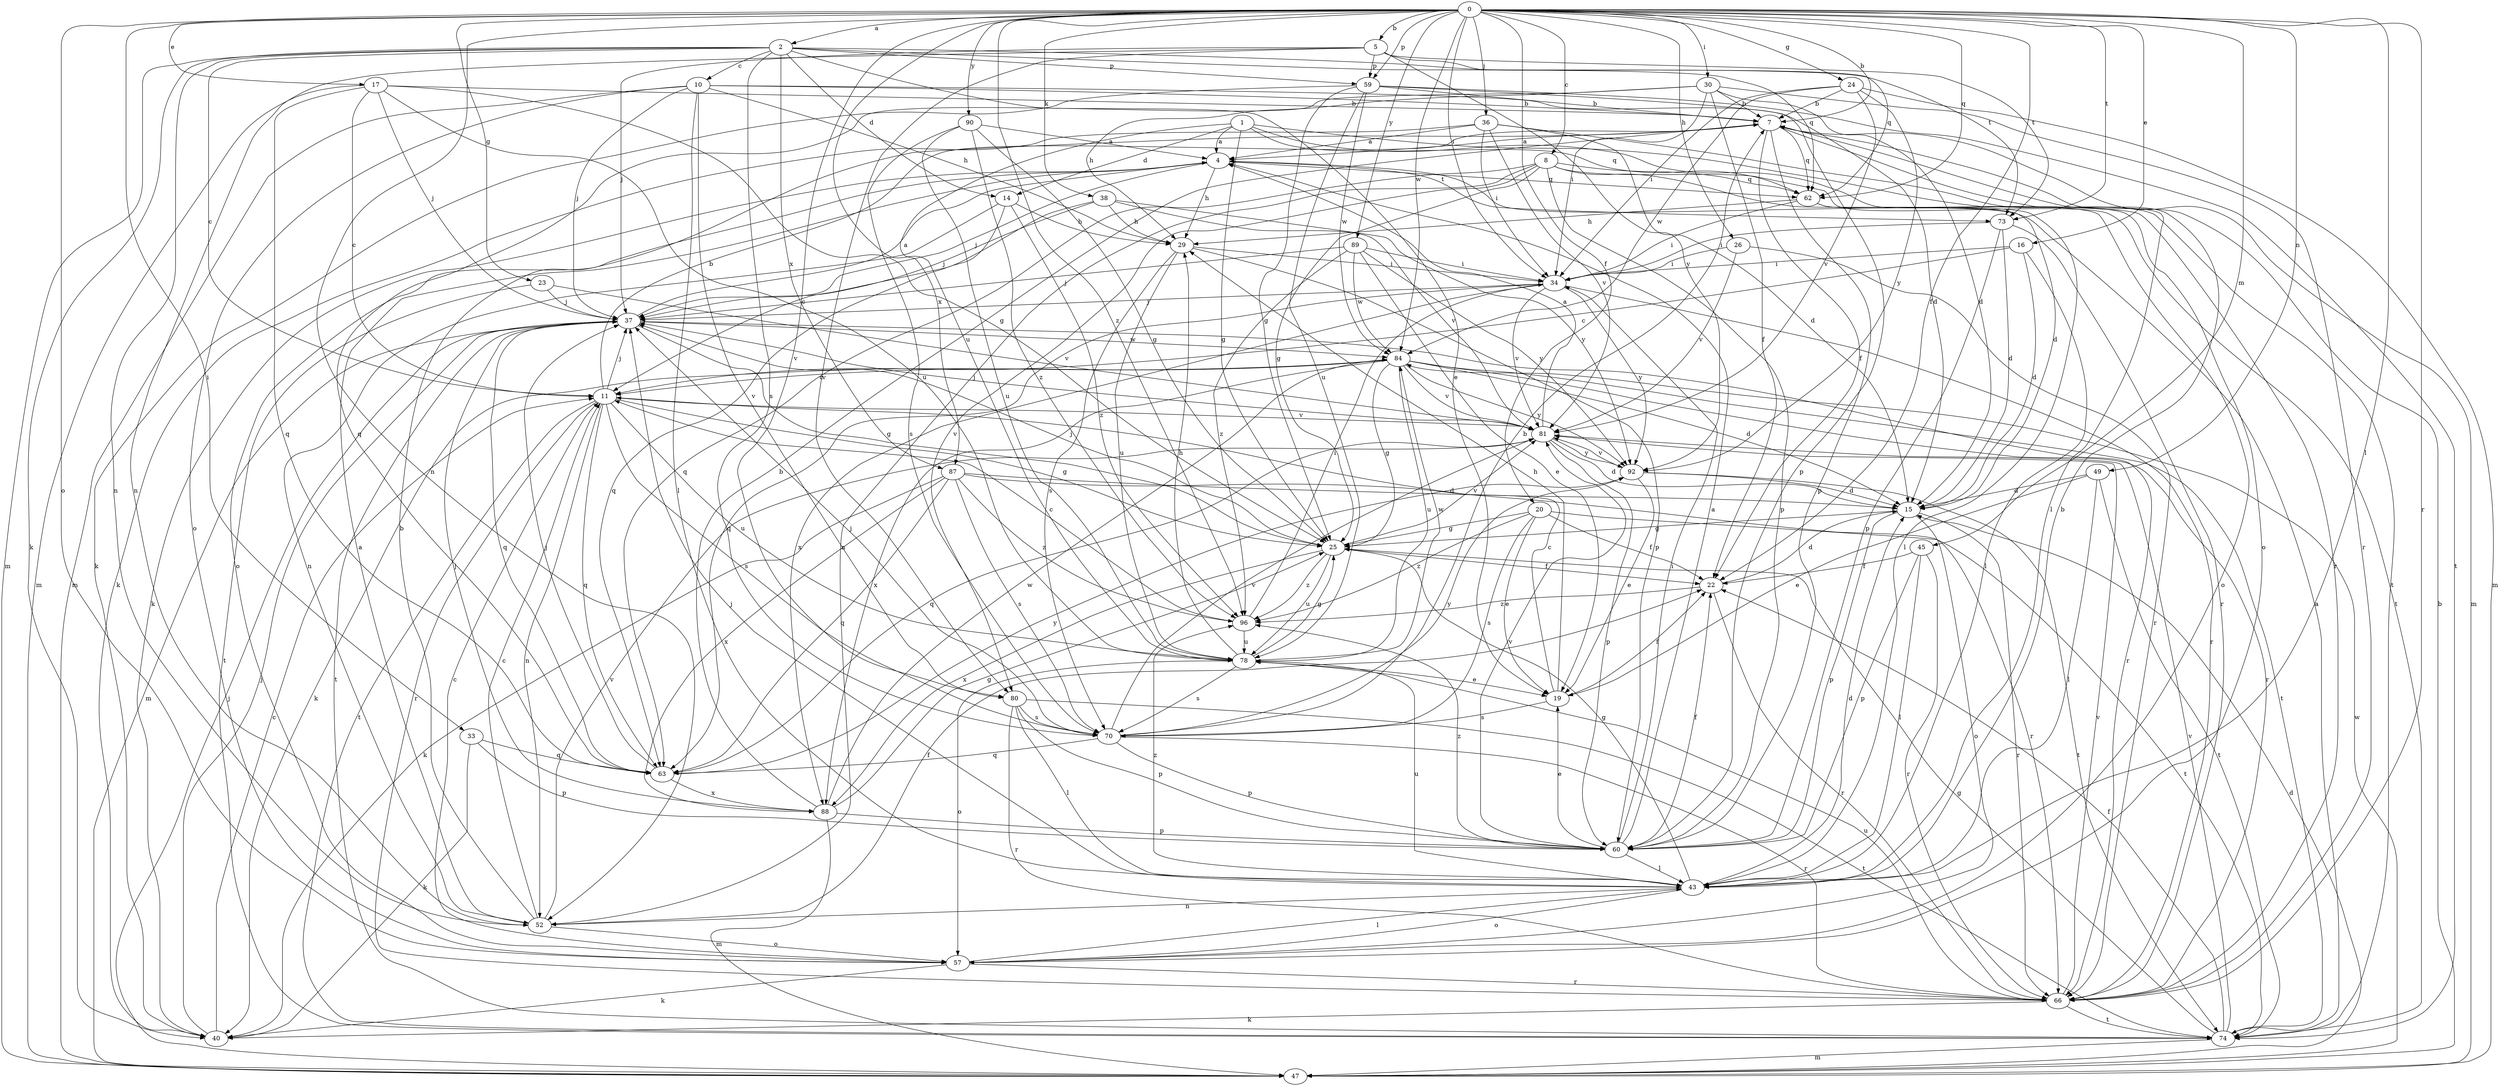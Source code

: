 strict digraph  {
0;
1;
2;
4;
5;
7;
8;
10;
11;
14;
15;
16;
17;
19;
20;
22;
23;
24;
25;
26;
29;
30;
33;
34;
36;
37;
38;
40;
43;
45;
47;
49;
52;
57;
59;
60;
62;
63;
66;
70;
73;
74;
78;
80;
81;
84;
87;
88;
89;
90;
92;
96;
0 -> 2  [label=a];
0 -> 5  [label=b];
0 -> 7  [label=b];
0 -> 8  [label=c];
0 -> 16  [label=e];
0 -> 17  [label=e];
0 -> 20  [label=f];
0 -> 22  [label=f];
0 -> 23  [label=g];
0 -> 24  [label=g];
0 -> 26  [label=h];
0 -> 30  [label=i];
0 -> 33  [label=i];
0 -> 34  [label=i];
0 -> 36  [label=j];
0 -> 38  [label=k];
0 -> 43  [label=l];
0 -> 45  [label=m];
0 -> 49  [label=n];
0 -> 52  [label=n];
0 -> 57  [label=o];
0 -> 59  [label=p];
0 -> 62  [label=q];
0 -> 66  [label=r];
0 -> 73  [label=t];
0 -> 78  [label=u];
0 -> 80  [label=v];
0 -> 84  [label=w];
0 -> 89  [label=y];
0 -> 90  [label=y];
0 -> 96  [label=z];
1 -> 4  [label=a];
1 -> 14  [label=d];
1 -> 25  [label=g];
1 -> 57  [label=o];
1 -> 62  [label=q];
1 -> 66  [label=r];
1 -> 87  [label=x];
2 -> 10  [label=c];
2 -> 11  [label=c];
2 -> 14  [label=d];
2 -> 19  [label=e];
2 -> 40  [label=k];
2 -> 47  [label=m];
2 -> 52  [label=n];
2 -> 59  [label=p];
2 -> 62  [label=q];
2 -> 70  [label=s];
2 -> 73  [label=t];
2 -> 87  [label=x];
4 -> 29  [label=h];
4 -> 37  [label=j];
4 -> 40  [label=k];
4 -> 57  [label=o];
4 -> 62  [label=q];
4 -> 73  [label=t];
5 -> 37  [label=j];
5 -> 52  [label=n];
5 -> 59  [label=p];
5 -> 62  [label=q];
5 -> 73  [label=t];
5 -> 80  [label=v];
5 -> 92  [label=y];
7 -> 4  [label=a];
7 -> 22  [label=f];
7 -> 43  [label=l];
7 -> 47  [label=m];
7 -> 60  [label=p];
7 -> 62  [label=q];
8 -> 15  [label=d];
8 -> 25  [label=g];
8 -> 52  [label=n];
8 -> 60  [label=p];
8 -> 62  [label=q];
8 -> 63  [label=q];
8 -> 74  [label=t];
8 -> 80  [label=v];
10 -> 7  [label=b];
10 -> 15  [label=d];
10 -> 29  [label=h];
10 -> 37  [label=j];
10 -> 43  [label=l];
10 -> 47  [label=m];
10 -> 57  [label=o];
10 -> 80  [label=v];
11 -> 7  [label=b];
11 -> 25  [label=g];
11 -> 37  [label=j];
11 -> 52  [label=n];
11 -> 63  [label=q];
11 -> 66  [label=r];
11 -> 70  [label=s];
11 -> 74  [label=t];
11 -> 78  [label=u];
11 -> 81  [label=v];
14 -> 29  [label=h];
14 -> 52  [label=n];
14 -> 63  [label=q];
14 -> 96  [label=z];
15 -> 25  [label=g];
15 -> 57  [label=o];
15 -> 60  [label=p];
15 -> 66  [label=r];
16 -> 11  [label=c];
16 -> 15  [label=d];
16 -> 34  [label=i];
16 -> 43  [label=l];
17 -> 7  [label=b];
17 -> 11  [label=c];
17 -> 25  [label=g];
17 -> 37  [label=j];
17 -> 47  [label=m];
17 -> 63  [label=q];
17 -> 78  [label=u];
19 -> 11  [label=c];
19 -> 22  [label=f];
19 -> 29  [label=h];
19 -> 70  [label=s];
20 -> 19  [label=e];
20 -> 22  [label=f];
20 -> 25  [label=g];
20 -> 70  [label=s];
20 -> 74  [label=t];
20 -> 96  [label=z];
22 -> 15  [label=d];
22 -> 66  [label=r];
22 -> 96  [label=z];
23 -> 37  [label=j];
23 -> 74  [label=t];
23 -> 81  [label=v];
24 -> 7  [label=b];
24 -> 34  [label=i];
24 -> 47  [label=m];
24 -> 81  [label=v];
24 -> 84  [label=w];
24 -> 92  [label=y];
25 -> 22  [label=f];
25 -> 37  [label=j];
25 -> 78  [label=u];
25 -> 81  [label=v];
25 -> 88  [label=x];
25 -> 96  [label=z];
26 -> 34  [label=i];
26 -> 66  [label=r];
26 -> 81  [label=v];
29 -> 34  [label=i];
29 -> 60  [label=p];
29 -> 70  [label=s];
29 -> 78  [label=u];
30 -> 7  [label=b];
30 -> 15  [label=d];
30 -> 22  [label=f];
30 -> 29  [label=h];
30 -> 34  [label=i];
30 -> 63  [label=q];
30 -> 66  [label=r];
33 -> 40  [label=k];
33 -> 60  [label=p];
33 -> 63  [label=q];
34 -> 37  [label=j];
34 -> 63  [label=q];
34 -> 66  [label=r];
34 -> 81  [label=v];
34 -> 88  [label=x];
34 -> 92  [label=y];
36 -> 4  [label=a];
36 -> 15  [label=d];
36 -> 34  [label=i];
36 -> 40  [label=k];
36 -> 74  [label=t];
36 -> 81  [label=v];
37 -> 4  [label=a];
37 -> 25  [label=g];
37 -> 47  [label=m];
37 -> 63  [label=q];
37 -> 66  [label=r];
37 -> 74  [label=t];
37 -> 84  [label=w];
38 -> 11  [label=c];
38 -> 29  [label=h];
38 -> 37  [label=j];
38 -> 81  [label=v];
38 -> 92  [label=y];
40 -> 11  [label=c];
40 -> 37  [label=j];
43 -> 7  [label=b];
43 -> 15  [label=d];
43 -> 25  [label=g];
43 -> 37  [label=j];
43 -> 52  [label=n];
43 -> 57  [label=o];
43 -> 78  [label=u];
43 -> 96  [label=z];
45 -> 22  [label=f];
45 -> 43  [label=l];
45 -> 60  [label=p];
45 -> 66  [label=r];
47 -> 7  [label=b];
47 -> 15  [label=d];
47 -> 37  [label=j];
47 -> 84  [label=w];
49 -> 15  [label=d];
49 -> 19  [label=e];
49 -> 43  [label=l];
49 -> 74  [label=t];
52 -> 4  [label=a];
52 -> 7  [label=b];
52 -> 11  [label=c];
52 -> 22  [label=f];
52 -> 57  [label=o];
52 -> 81  [label=v];
57 -> 11  [label=c];
57 -> 40  [label=k];
57 -> 43  [label=l];
57 -> 66  [label=r];
59 -> 7  [label=b];
59 -> 25  [label=g];
59 -> 40  [label=k];
59 -> 60  [label=p];
59 -> 74  [label=t];
59 -> 78  [label=u];
59 -> 84  [label=w];
60 -> 4  [label=a];
60 -> 19  [label=e];
60 -> 22  [label=f];
60 -> 34  [label=i];
60 -> 43  [label=l];
60 -> 81  [label=v];
60 -> 96  [label=z];
62 -> 29  [label=h];
62 -> 34  [label=i];
62 -> 43  [label=l];
62 -> 57  [label=o];
63 -> 37  [label=j];
63 -> 88  [label=x];
63 -> 92  [label=y];
66 -> 40  [label=k];
66 -> 74  [label=t];
66 -> 78  [label=u];
66 -> 81  [label=v];
70 -> 7  [label=b];
70 -> 37  [label=j];
70 -> 60  [label=p];
70 -> 63  [label=q];
70 -> 66  [label=r];
70 -> 81  [label=v];
70 -> 92  [label=y];
73 -> 15  [label=d];
73 -> 34  [label=i];
73 -> 60  [label=p];
73 -> 66  [label=r];
74 -> 4  [label=a];
74 -> 22  [label=f];
74 -> 25  [label=g];
74 -> 47  [label=m];
74 -> 81  [label=v];
78 -> 19  [label=e];
78 -> 25  [label=g];
78 -> 29  [label=h];
78 -> 57  [label=o];
78 -> 70  [label=s];
78 -> 84  [label=w];
80 -> 43  [label=l];
80 -> 60  [label=p];
80 -> 66  [label=r];
80 -> 70  [label=s];
80 -> 74  [label=t];
81 -> 4  [label=a];
81 -> 15  [label=d];
81 -> 37  [label=j];
81 -> 60  [label=p];
81 -> 63  [label=q];
81 -> 92  [label=y];
84 -> 11  [label=c];
84 -> 15  [label=d];
84 -> 25  [label=g];
84 -> 40  [label=k];
84 -> 66  [label=r];
84 -> 74  [label=t];
84 -> 78  [label=u];
84 -> 81  [label=v];
84 -> 88  [label=x];
84 -> 92  [label=y];
87 -> 15  [label=d];
87 -> 40  [label=k];
87 -> 63  [label=q];
87 -> 66  [label=r];
87 -> 70  [label=s];
87 -> 88  [label=x];
87 -> 96  [label=z];
88 -> 7  [label=b];
88 -> 25  [label=g];
88 -> 37  [label=j];
88 -> 47  [label=m];
88 -> 60  [label=p];
88 -> 84  [label=w];
89 -> 19  [label=e];
89 -> 34  [label=i];
89 -> 37  [label=j];
89 -> 84  [label=w];
89 -> 92  [label=y];
89 -> 96  [label=z];
90 -> 4  [label=a];
90 -> 25  [label=g];
90 -> 70  [label=s];
90 -> 78  [label=u];
90 -> 96  [label=z];
92 -> 15  [label=d];
92 -> 19  [label=e];
92 -> 74  [label=t];
92 -> 81  [label=v];
96 -> 11  [label=c];
96 -> 34  [label=i];
96 -> 78  [label=u];
}
